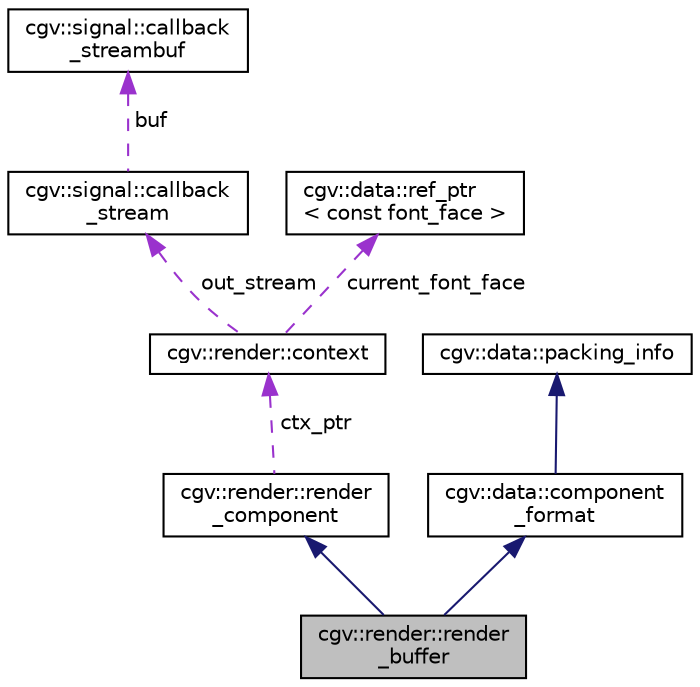 digraph "cgv::render::render_buffer"
{
  bgcolor="transparent";
  edge [fontname="Helvetica",fontsize="10",labelfontname="Helvetica",labelfontsize="10"];
  node [fontname="Helvetica",fontsize="10",shape=record];
  Node1 [label="cgv::render::render\l_buffer",height=0.2,width=0.4,color="black", fillcolor="grey75", style="filled", fontcolor="black"];
  Node2 -> Node1 [dir="back",color="midnightblue",fontsize="10",style="solid",fontname="Helvetica"];
  Node2 [label="cgv::render::render\l_component",height=0.2,width=0.4,color="black",URL="$a00229.html",tooltip="base interface for all render components "];
  Node3 -> Node2 [dir="back",color="darkorchid3",fontsize="10",style="dashed",label=" ctx_ptr" ,fontname="Helvetica"];
  Node3 [label="cgv::render::context",height=0.2,width=0.4,color="black",URL="$a00221.html"];
  Node4 -> Node3 [dir="back",color="darkorchid3",fontsize="10",style="dashed",label=" out_stream" ,fontname="Helvetica"];
  Node4 [label="cgv::signal::callback\l_stream",height=0.2,width=0.4,color="black",URL="$a00243.html",tooltip="connect to the write signal of the callback stream in order to process all text written to the stream..."];
  Node5 -> Node4 [dir="back",color="darkorchid3",fontsize="10",style="dashed",label=" buf" ,fontname="Helvetica"];
  Node5 [label="cgv::signal::callback\l_streambuf",height=0.2,width=0.4,color="black",URL="$a00244.html",tooltip="simple implementation of a streambuf that sends all written text to the write signal that is referenc..."];
  Node6 -> Node3 [dir="back",color="darkorchid3",fontsize="10",style="dashed",label=" current_font_face" ,fontname="Helvetica"];
  Node6 [label="cgv::data::ref_ptr\l\< const font_face \>",height=0.2,width=0.4,color="black",URL="$a00073.html"];
  Node7 -> Node1 [dir="back",color="midnightblue",fontsize="10",style="solid",fontname="Helvetica"];
  Node7 [label="cgv::data::component\l_format",height=0.2,width=0.4,color="black",URL="$a00062.html"];
  Node8 -> Node7 [dir="back",color="midnightblue",fontsize="10",style="solid",fontname="Helvetica"];
  Node8 [label="cgv::data::packing_info",height=0.2,width=0.4,color="black",URL="$a00071.html"];
}
